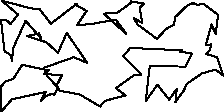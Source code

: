 unitsize(0.001cm);
// 26177.4
draw((1357,1905)--(901,1552));
draw((901,1552)--(705,1812));
draw((705,1812)--(554,1825));
draw((554,1825)--(43,1957));
draw((43,1957)--(323,1714));
draw((323,1714)--(185,1542));
draw((185,1542)--(138,1610));
draw((138,1610)--(22,1617));
draw((22,1617)--(86,1065));
draw((86,1065)--(192,1004));
draw((192,1004)--(219,898));
draw((219,898)--(234,1118));
draw((234,1118)--(457,1607));
draw((457,1607)--(737,1285));
draw((737,1285)--(693,1383));
draw((693,1383)--(482,1337));
draw((482,1337)--(826,1226));
draw((826,1226)--(1027,1041));
draw((1027,1041)--(1183,1391));
draw((1183,1391)--(1544,863));
draw((1544,863)--(1307,964));
draw((1307,964)--(779,777));
draw((779,777)--(834,629));
draw((834,629)--(1031,428));
draw((1031,428)--(960,303));
draw((960,303)--(913,317));
draw((913,317)--(805,272));
draw((805,272)--(721,186));
draw((721,186)--(812,351));
draw((812,351)--(213,220));
draw((213,220)--(29,6));
draw((29,6)--(14,454));
draw((14,454)--(40,462));
draw((40,462)--(99,536));
draw((99,536)--(242,584));
draw((242,584)--(396,828));
draw((396,828)--(868,731));
draw((868,731)--(781,671));
draw((781,671)--(1097,643));
draw((1097,643)--(1000,457));
draw((1000,457)--(1058,372));
draw((1058,372)--(1410,307));
draw((1410,307)--(1779,90));
draw((1779,90)--(1774,107));
draw((1774,107)--(1868,197));
draw((1868,197)--(2221,291));
draw((2221,291)--(2049,417));
draw((2049,417)--(2361,640));
draw((2361,640)--(2499,658));
draw((2499,658)--(2178,978));
draw((2178,978)--(2302,1127));
draw((2302,1127)--(3213,1085));
draw((3213,1085)--(3174,1064));
draw((3174,1064)--(3394,1028));
draw((3394,1028)--(3278,799));
draw((3278,799)--(2650,802));
draw((2650,802)--(2636,727));
draw((2636,727)--(2576,189));
draw((2576,189)--(2781,478));
draw((2781,478)--(2990,214));
draw((2990,214)--(3124,408));
draw((3124,408)--(3099,173));
draw((3099,173)--(3249,378));
draw((3249,378)--(3297,491));
draw((3297,491)--(3564,676));
draw((3564,676)--(3806,746));
draw((3806,746)--(3939,640));
draw((3939,640)--(3835,963));
draw((3835,963)--(3646,1018));
draw((3646,1018)--(3704,1082));
draw((3704,1082)--(3729,1188));
draw((3729,1188)--(3635,1174));
draw((3635,1174)--(3736,1542));
draw((3736,1542)--(3808,1375));
draw((3808,1375)--(3853,1712));
draw((3853,1712)--(3586,1909));
draw((3586,1909)--(3499,1885));
draw((3499,1885)--(3409,1917));
draw((3409,1917)--(3314,1881));
draw((3314,1881)--(3092,1668));
draw((3092,1668)--(3078,1541));
draw((3078,1541)--(2933,1459));
draw((2933,1459)--(2773,1286));
draw((2773,1286)--(2687,1353));
draw((2687,1353)--(2433,1538));
draw((2433,1538)--(2365,1649));
draw((2365,1649)--(2513,1572));
draw((2513,1572)--(2469,1838));
draw((2469,1838)--(2552,1909));
draw((2552,1909)--(2312,1949));
draw((2312,1949)--(2318,1925));
draw((2318,1925)--(2082,1753));
draw((2082,1753)--(1838,1732));
draw((1838,1732)--(2232,1374));
draw((2232,1374)--(2048,1628));
draw((2048,1628)--(1660,1556));
draw((1660,1556)--(1362,1526));
draw((1362,1526)--(1533,1780));
draw((1533,1780)--(1327,1893));
draw((1327,1893)--(1357,1905));
